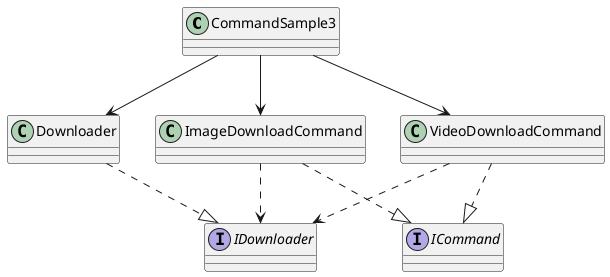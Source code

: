 ﻿@startuml
CommandSample3 --> Downloader
CommandSample3 --> VideoDownloadCommand
CommandSample3 --> ImageDownloadCommand
VideoDownloadCommand ..|> ICommand
VideoDownloadCommand ..> IDownloader
ImageDownloadCommand ..|> ICommand
ImageDownloadCommand ..> IDownloader
Downloader ..|> IDownloader


class CommandSample3
interface ICommand
interface IDownloader
class Downloader
class VideoDownloadCommand
class ImageDownloadCommand

@enduml